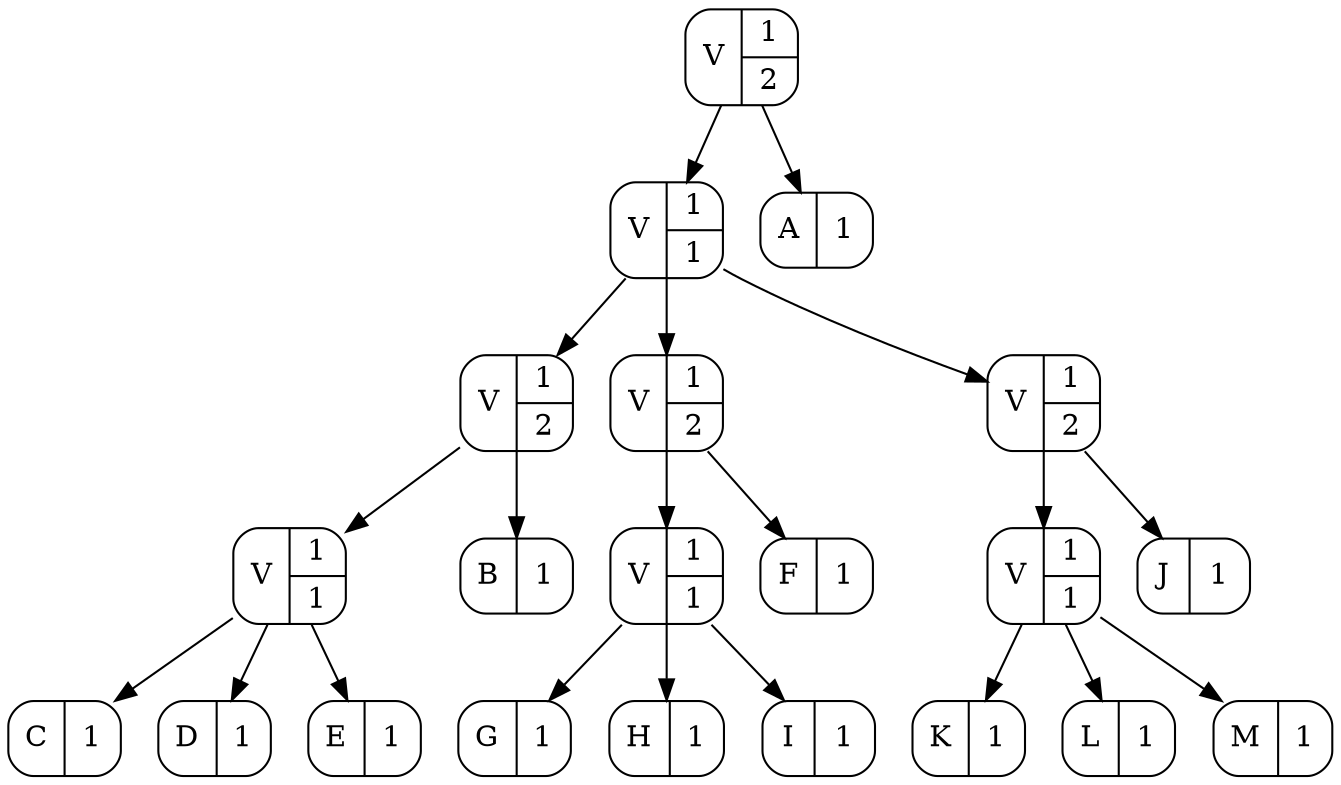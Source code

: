 digraph vstruct {
node [shape=Mrecord];
"[]" [label="V | { 1 | 2 }"];
"[1]" [label="V | { 1 | 1 }"];
"[1,1]" [label="V | { 1 | 2 }"];
"[1,1,1]" [label="V | { 1 | 1 }"];
"[1,1,1,1]" [label="C | 1"];
"[1,1,1]" -> "[1,1,1,1]";
"[1,1,1,2]" [label="D | 1"];
"[1,1,1]" -> "[1,1,1,2]";
"[1,1,1,3]" [label="E | 1"];
"[1,1,1]" -> "[1,1,1,3]";
"[1,1]" -> "[1,1,1]";
"[1,1,2]" [label="B | 1"];
"[1,1]" -> "[1,1,2]";
"[1]" -> "[1,1]";
"[1,2]" [label="V | { 1 | 2 }"];
"[1,2,1]" [label="V | { 1 | 1 }"];
"[1,2,1,1]" [label="G | 1"];
"[1,2,1]" -> "[1,2,1,1]";
"[1,2,1,2]" [label="H | 1"];
"[1,2,1]" -> "[1,2,1,2]";
"[1,2,1,3]" [label="I | 1"];
"[1,2,1]" -> "[1,2,1,3]";
"[1,2]" -> "[1,2,1]";
"[1,2,2]" [label="F | 1"];
"[1,2]" -> "[1,2,2]";
"[1]" -> "[1,2]";
"[1,3]" [label="V | { 1 | 2 }"];
"[1,3,1]" [label="V | { 1 | 1 }"];
"[1,3,1,1]" [label="K | 1"];
"[1,3,1]" -> "[1,3,1,1]";
"[1,3,1,2]" [label="L | 1"];
"[1,3,1]" -> "[1,3,1,2]";
"[1,3,1,3]" [label="M | 1"];
"[1,3,1]" -> "[1,3,1,3]";
"[1,3]" -> "[1,3,1]";
"[1,3,2]" [label="J | 1"];
"[1,3]" -> "[1,3,2]";
"[1]" -> "[1,3]";
"[]" -> "[1]";
"[2]" [label="A | 1"];
"[]" -> "[2]";
}
